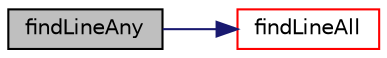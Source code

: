 digraph "findLineAny"
{
  bgcolor="transparent";
  edge [fontname="Helvetica",fontsize="10",labelfontname="Helvetica",labelfontsize="10"];
  node [fontname="Helvetica",fontsize="10",shape=record];
  rankdir="LR";
  Node180 [label="findLineAny",height=0.2,width=0.4,color="black", fillcolor="grey75", style="filled", fontcolor="black"];
  Node180 -> Node181 [color="midnightblue",fontsize="10",style="solid",fontname="Helvetica"];
  Node181 [label="findLineAll",height=0.2,width=0.4,color="red",URL="$a26353.html#ae09d8175a17fc501716d4908c3b8188c",tooltip="Get all intersections in order from start to end. "];
}
